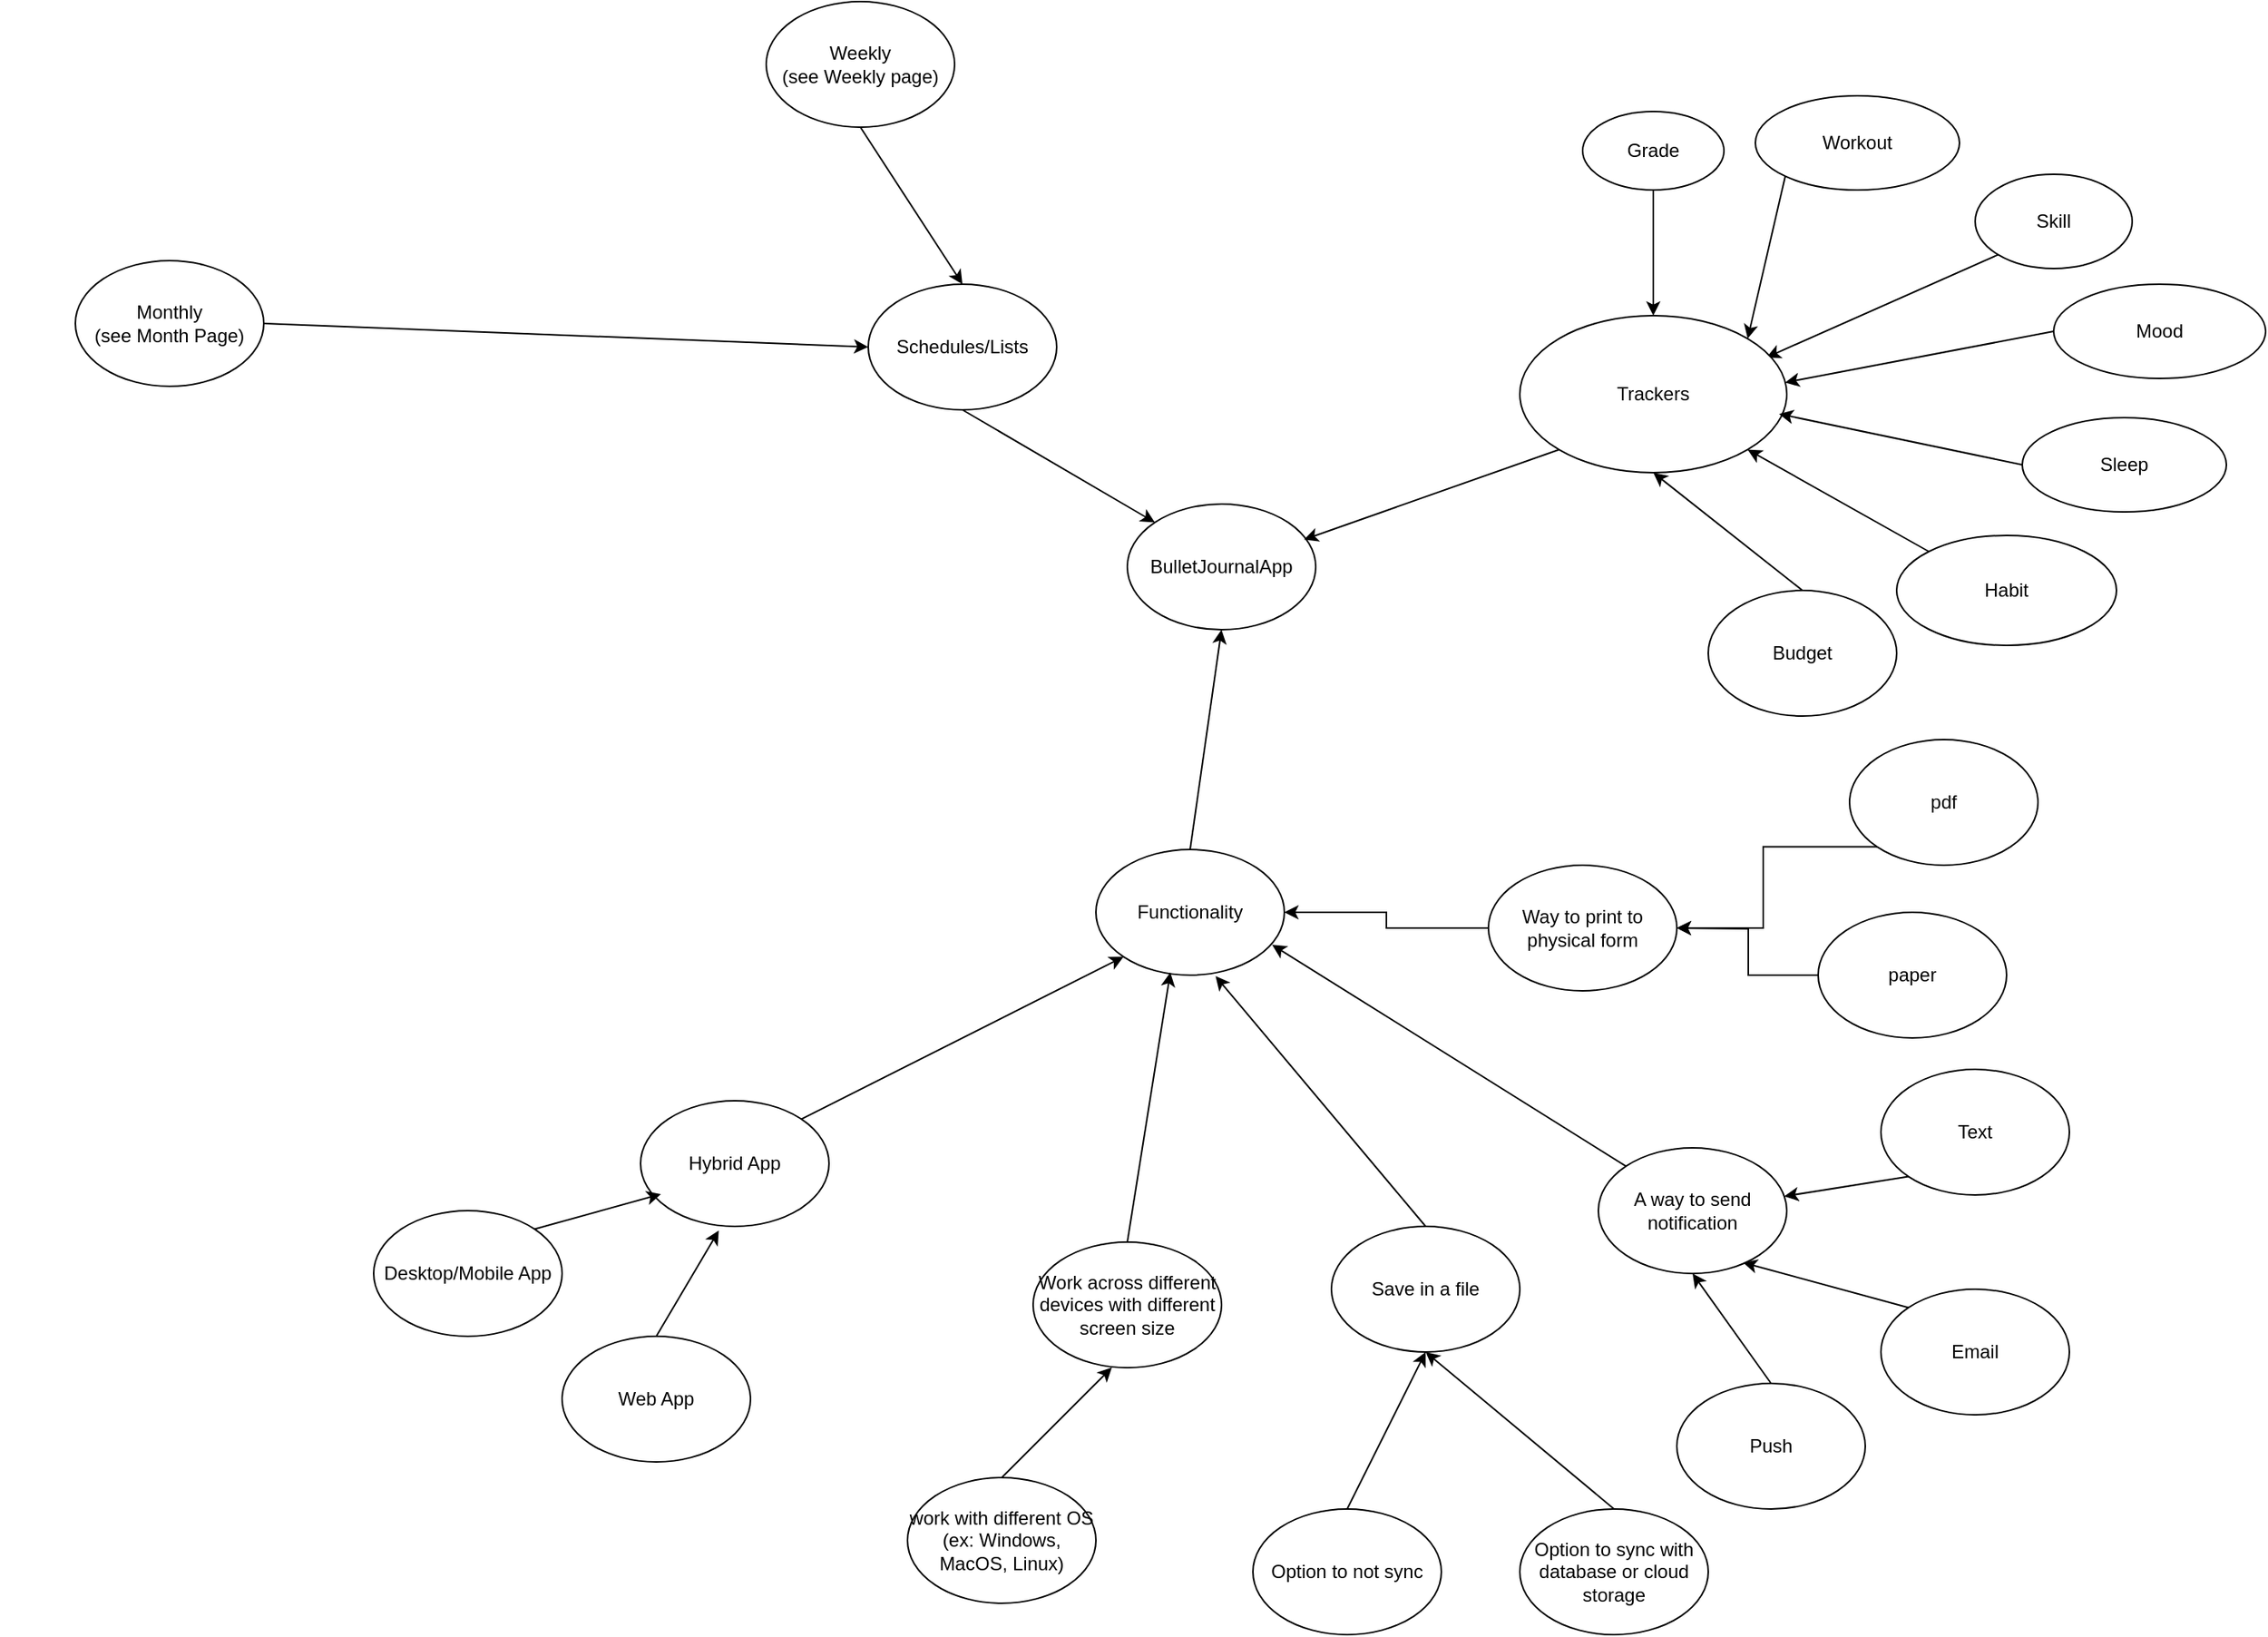 <mxfile version="27.1.4" pages="3">
  <diagram name="Full Ideas" id="82XDhYnbbOEJZiGyT1DC">
    <mxGraphModel dx="4035" dy="2221" grid="1" gridSize="10" guides="1" tooltips="1" connect="1" arrows="1" fold="1" page="1" pageScale="1" pageWidth="850" pageHeight="1100" math="0" shadow="0">
      <root>
        <mxCell id="0" />
        <mxCell id="1" parent="0" />
        <mxCell id="dyRu1KngMcSD-DhJkfAF-1" value="BulletJournalApp" style="ellipse;whiteSpace=wrap;html=1;" parent="1" vertex="1">
          <mxGeometry x="470" y="80" width="120" height="80" as="geometry" />
        </mxCell>
        <mxCell id="dyRu1KngMcSD-DhJkfAF-64" style="rounded=0;orthogonalLoop=1;jettySize=auto;html=1;exitX=0.5;exitY=1;exitDx=0;exitDy=0;entryX=0.5;entryY=0;entryDx=0;entryDy=0;" parent="1" source="dyRu1KngMcSD-DhJkfAF-2" target="dyRu1KngMcSD-DhJkfAF-18" edge="1">
          <mxGeometry relative="1" as="geometry" />
        </mxCell>
        <mxCell id="dyRu1KngMcSD-DhJkfAF-2" value="Grade" style="ellipse;whiteSpace=wrap;html=1;" parent="1" vertex="1">
          <mxGeometry x="760" y="-170" width="90" height="50" as="geometry" />
        </mxCell>
        <mxCell id="dyRu1KngMcSD-DhJkfAF-70" style="rounded=0;orthogonalLoop=1;jettySize=auto;html=1;exitX=0.5;exitY=0;exitDx=0;exitDy=0;entryX=0.5;entryY=1;entryDx=0;entryDy=0;" parent="1" source="dyRu1KngMcSD-DhJkfAF-3" target="dyRu1KngMcSD-DhJkfAF-18" edge="1">
          <mxGeometry relative="1" as="geometry" />
        </mxCell>
        <mxCell id="dyRu1KngMcSD-DhJkfAF-3" value="Budget" style="ellipse;whiteSpace=wrap;html=1;" parent="1" vertex="1">
          <mxGeometry x="840" y="135" width="120" height="80" as="geometry" />
        </mxCell>
        <mxCell id="dyRu1KngMcSD-DhJkfAF-9" value="&lt;div&gt;Monthly&lt;/div&gt;(see Month Page)" style="ellipse;whiteSpace=wrap;html=1;" parent="1" vertex="1">
          <mxGeometry x="-200" y="-75" width="120" height="80" as="geometry" />
        </mxCell>
        <mxCell id="dyRu1KngMcSD-DhJkfAF-10" style="edgeStyle=orthogonalEdgeStyle;rounded=0;orthogonalLoop=1;jettySize=auto;html=1;exitX=0.5;exitY=1;exitDx=0;exitDy=0;" parent="1" edge="1">
          <mxGeometry relative="1" as="geometry">
            <mxPoint x="-240" y="190" as="sourcePoint" />
            <mxPoint x="-240" y="190" as="targetPoint" />
          </mxGeometry>
        </mxCell>
        <mxCell id="dyRu1KngMcSD-DhJkfAF-66" style="rounded=0;orthogonalLoop=1;jettySize=auto;html=1;exitX=0;exitY=1;exitDx=0;exitDy=0;entryX=0.924;entryY=0.266;entryDx=0;entryDy=0;entryPerimeter=0;" parent="1" source="dyRu1KngMcSD-DhJkfAF-11" target="dyRu1KngMcSD-DhJkfAF-18" edge="1">
          <mxGeometry relative="1" as="geometry" />
        </mxCell>
        <mxCell id="dyRu1KngMcSD-DhJkfAF-11" value="Skill" style="ellipse;whiteSpace=wrap;html=1;" parent="1" vertex="1">
          <mxGeometry x="1010" y="-130" width="100" height="60" as="geometry" />
        </mxCell>
        <mxCell id="dyRu1KngMcSD-DhJkfAF-12" value="work with different OS (ex: Windows, MacOS, Linux)" style="ellipse;whiteSpace=wrap;html=1;" parent="1" vertex="1">
          <mxGeometry x="330" y="700" width="120" height="80" as="geometry" />
        </mxCell>
        <mxCell id="dyRu1KngMcSD-DhJkfAF-13" value="Work across different devices with different screen size" style="ellipse;whiteSpace=wrap;html=1;" parent="1" vertex="1">
          <mxGeometry x="410" y="550" width="120" height="80" as="geometry" />
        </mxCell>
        <mxCell id="dyRu1KngMcSD-DhJkfAF-76" style="rounded=0;orthogonalLoop=1;jettySize=auto;html=1;exitX=0.5;exitY=0;exitDx=0;exitDy=0;entryX=0.5;entryY=1;entryDx=0;entryDy=0;" parent="1" source="dyRu1KngMcSD-DhJkfAF-14" target="dyRu1KngMcSD-DhJkfAF-16" edge="1">
          <mxGeometry relative="1" as="geometry" />
        </mxCell>
        <mxCell id="dyRu1KngMcSD-DhJkfAF-14" value="Option to not sync" style="ellipse;whiteSpace=wrap;html=1;" parent="1" vertex="1">
          <mxGeometry x="550" y="720" width="120" height="80" as="geometry" />
        </mxCell>
        <mxCell id="dyRu1KngMcSD-DhJkfAF-77" style="rounded=0;orthogonalLoop=1;jettySize=auto;html=1;exitX=0.5;exitY=0;exitDx=0;exitDy=0;entryX=0.5;entryY=1;entryDx=0;entryDy=0;" parent="1" source="dyRu1KngMcSD-DhJkfAF-15" target="dyRu1KngMcSD-DhJkfAF-16" edge="1">
          <mxGeometry relative="1" as="geometry" />
        </mxCell>
        <mxCell id="dyRu1KngMcSD-DhJkfAF-15" value="Option to sync with database or cloud storage" style="ellipse;whiteSpace=wrap;html=1;" parent="1" vertex="1">
          <mxGeometry x="720" y="720" width="120" height="80" as="geometry" />
        </mxCell>
        <mxCell id="dyRu1KngMcSD-DhJkfAF-16" value="Save in a file" style="ellipse;whiteSpace=wrap;html=1;" parent="1" vertex="1">
          <mxGeometry x="600" y="540" width="120" height="80" as="geometry" />
        </mxCell>
        <mxCell id="dyRu1KngMcSD-DhJkfAF-17" value="A way to send notification" style="ellipse;whiteSpace=wrap;html=1;" parent="1" vertex="1">
          <mxGeometry x="770" y="490" width="120" height="80" as="geometry" />
        </mxCell>
        <mxCell id="dyRu1KngMcSD-DhJkfAF-18" value="Trackers" style="ellipse;whiteSpace=wrap;html=1;" parent="1" vertex="1">
          <mxGeometry x="720" y="-40" width="170" height="100" as="geometry" />
        </mxCell>
        <mxCell id="dyRu1KngMcSD-DhJkfAF-65" style="rounded=0;orthogonalLoop=1;jettySize=auto;html=1;exitX=0;exitY=1;exitDx=0;exitDy=0;entryX=1;entryY=0;entryDx=0;entryDy=0;" parent="1" source="dyRu1KngMcSD-DhJkfAF-20" target="dyRu1KngMcSD-DhJkfAF-18" edge="1">
          <mxGeometry relative="1" as="geometry" />
        </mxCell>
        <mxCell id="dyRu1KngMcSD-DhJkfAF-20" value="Workout" style="ellipse;whiteSpace=wrap;html=1;" parent="1" vertex="1">
          <mxGeometry x="870" y="-180" width="130" height="60" as="geometry" />
        </mxCell>
        <mxCell id="dyRu1KngMcSD-DhJkfAF-69" style="rounded=0;orthogonalLoop=1;jettySize=auto;html=1;exitX=0;exitY=0;exitDx=0;exitDy=0;entryX=1;entryY=1;entryDx=0;entryDy=0;" parent="1" source="dyRu1KngMcSD-DhJkfAF-21" target="dyRu1KngMcSD-DhJkfAF-18" edge="1">
          <mxGeometry relative="1" as="geometry" />
        </mxCell>
        <mxCell id="dyRu1KngMcSD-DhJkfAF-21" value="Habit" style="ellipse;whiteSpace=wrap;html=1;" parent="1" vertex="1">
          <mxGeometry x="960" y="100" width="140" height="70" as="geometry" />
        </mxCell>
        <mxCell id="dyRu1KngMcSD-DhJkfAF-22" value="Sleep" style="ellipse;whiteSpace=wrap;html=1;" parent="1" vertex="1">
          <mxGeometry x="1040" y="25" width="130" height="60" as="geometry" />
        </mxCell>
        <mxCell id="dyRu1KngMcSD-DhJkfAF-23" value="Mood" style="ellipse;whiteSpace=wrap;html=1;" parent="1" vertex="1">
          <mxGeometry x="1060" y="-60" width="135" height="60" as="geometry" />
        </mxCell>
        <mxCell id="dyRu1KngMcSD-DhJkfAF-84" style="rounded=0;orthogonalLoop=1;jettySize=auto;html=1;exitX=1;exitY=0;exitDx=0;exitDy=0;entryX=0;entryY=1;entryDx=0;entryDy=0;" parent="1" source="dyRu1KngMcSD-DhJkfAF-24" target="dyRu1KngMcSD-DhJkfAF-27" edge="1">
          <mxGeometry relative="1" as="geometry" />
        </mxCell>
        <mxCell id="dyRu1KngMcSD-DhJkfAF-24" value="Hybrid App" style="ellipse;whiteSpace=wrap;html=1;" parent="1" vertex="1">
          <mxGeometry x="160" y="460" width="120" height="80" as="geometry" />
        </mxCell>
        <mxCell id="dyRu1KngMcSD-DhJkfAF-25" value="Desktop/Mobile App" style="ellipse;whiteSpace=wrap;html=1;" parent="1" vertex="1">
          <mxGeometry x="-10" y="530" width="120" height="80" as="geometry" />
        </mxCell>
        <mxCell id="dyRu1KngMcSD-DhJkfAF-26" value="Web App" style="ellipse;whiteSpace=wrap;html=1;" parent="1" vertex="1">
          <mxGeometry x="110" y="610" width="120" height="80" as="geometry" />
        </mxCell>
        <mxCell id="dyRu1KngMcSD-DhJkfAF-88" style="rounded=0;orthogonalLoop=1;jettySize=auto;html=1;exitX=0.5;exitY=0;exitDx=0;exitDy=0;entryX=0.5;entryY=1;entryDx=0;entryDy=0;" parent="1" source="dyRu1KngMcSD-DhJkfAF-27" target="dyRu1KngMcSD-DhJkfAF-1" edge="1">
          <mxGeometry relative="1" as="geometry" />
        </mxCell>
        <mxCell id="dyRu1KngMcSD-DhJkfAF-27" value="Functionality" style="ellipse;whiteSpace=wrap;html=1;" parent="1" vertex="1">
          <mxGeometry x="450" y="300" width="120" height="80" as="geometry" />
        </mxCell>
        <mxCell id="dyRu1KngMcSD-DhJkfAF-62" style="rounded=0;orthogonalLoop=1;jettySize=auto;html=1;exitX=0.5;exitY=1;exitDx=0;exitDy=0;entryX=0.5;entryY=0;entryDx=0;entryDy=0;" parent="1" source="dyRu1KngMcSD-DhJkfAF-28" target="dyRu1KngMcSD-DhJkfAF-30" edge="1">
          <mxGeometry relative="1" as="geometry" />
        </mxCell>
        <mxCell id="dyRu1KngMcSD-DhJkfAF-28" value="&lt;div&gt;Weekly&lt;/div&gt;(see Weekly page)" style="ellipse;whiteSpace=wrap;html=1;" parent="1" vertex="1">
          <mxGeometry x="240" y="-240" width="120" height="80" as="geometry" />
        </mxCell>
        <mxCell id="dyRu1KngMcSD-DhJkfAF-63" style="rounded=0;orthogonalLoop=1;jettySize=auto;html=1;exitX=0.5;exitY=1;exitDx=0;exitDy=0;entryX=0;entryY=0;entryDx=0;entryDy=0;" parent="1" source="dyRu1KngMcSD-DhJkfAF-30" target="dyRu1KngMcSD-DhJkfAF-1" edge="1">
          <mxGeometry relative="1" as="geometry" />
        </mxCell>
        <mxCell id="dyRu1KngMcSD-DhJkfAF-30" value="Schedules/Lists" style="ellipse;whiteSpace=wrap;html=1;" parent="1" vertex="1">
          <mxGeometry x="305" y="-60" width="120" height="80" as="geometry" />
        </mxCell>
        <mxCell id="dyRu1KngMcSD-DhJkfAF-58" style="rounded=0;orthogonalLoop=1;jettySize=auto;html=1;exitX=1;exitY=0.5;exitDx=0;exitDy=0;entryX=0;entryY=0.5;entryDx=0;entryDy=0;" parent="1" source="dyRu1KngMcSD-DhJkfAF-9" target="dyRu1KngMcSD-DhJkfAF-30" edge="1">
          <mxGeometry relative="1" as="geometry" />
        </mxCell>
        <mxCell id="dyRu1KngMcSD-DhJkfAF-67" style="rounded=0;orthogonalLoop=1;jettySize=auto;html=1;exitX=0;exitY=0.5;exitDx=0;exitDy=0;entryX=0.994;entryY=0.426;entryDx=0;entryDy=0;entryPerimeter=0;" parent="1" source="dyRu1KngMcSD-DhJkfAF-23" target="dyRu1KngMcSD-DhJkfAF-18" edge="1">
          <mxGeometry relative="1" as="geometry" />
        </mxCell>
        <mxCell id="dyRu1KngMcSD-DhJkfAF-68" style="rounded=0;orthogonalLoop=1;jettySize=auto;html=1;exitX=0;exitY=0.5;exitDx=0;exitDy=0;entryX=0.971;entryY=0.626;entryDx=0;entryDy=0;entryPerimeter=0;" parent="1" source="dyRu1KngMcSD-DhJkfAF-22" target="dyRu1KngMcSD-DhJkfAF-18" edge="1">
          <mxGeometry relative="1" as="geometry" />
        </mxCell>
        <mxCell id="dyRu1KngMcSD-DhJkfAF-72" style="rounded=0;orthogonalLoop=1;jettySize=auto;html=1;exitX=0;exitY=1;exitDx=0;exitDy=0;entryX=0.938;entryY=0.283;entryDx=0;entryDy=0;entryPerimeter=0;" parent="1" source="dyRu1KngMcSD-DhJkfAF-18" target="dyRu1KngMcSD-DhJkfAF-1" edge="1">
          <mxGeometry relative="1" as="geometry" />
        </mxCell>
        <mxCell id="dyRu1KngMcSD-DhJkfAF-73" style="rounded=0;orthogonalLoop=1;jettySize=auto;html=1;exitX=1;exitY=0;exitDx=0;exitDy=0;entryX=0.108;entryY=0.743;entryDx=0;entryDy=0;entryPerimeter=0;" parent="1" source="dyRu1KngMcSD-DhJkfAF-25" target="dyRu1KngMcSD-DhJkfAF-24" edge="1">
          <mxGeometry relative="1" as="geometry" />
        </mxCell>
        <mxCell id="dyRu1KngMcSD-DhJkfAF-74" style="rounded=0;orthogonalLoop=1;jettySize=auto;html=1;exitX=0.5;exitY=0;exitDx=0;exitDy=0;entryX=0.415;entryY=1.033;entryDx=0;entryDy=0;entryPerimeter=0;" parent="1" source="dyRu1KngMcSD-DhJkfAF-26" target="dyRu1KngMcSD-DhJkfAF-24" edge="1">
          <mxGeometry relative="1" as="geometry" />
        </mxCell>
        <mxCell id="dyRu1KngMcSD-DhJkfAF-75" style="rounded=0;orthogonalLoop=1;jettySize=auto;html=1;exitX=0.5;exitY=0;exitDx=0;exitDy=0;entryX=0.418;entryY=0.998;entryDx=0;entryDy=0;entryPerimeter=0;" parent="1" source="dyRu1KngMcSD-DhJkfAF-12" target="dyRu1KngMcSD-DhJkfAF-13" edge="1">
          <mxGeometry relative="1" as="geometry" />
        </mxCell>
        <mxCell id="dyRu1KngMcSD-DhJkfAF-83" style="rounded=0;orthogonalLoop=1;jettySize=auto;html=1;exitX=0;exitY=1;exitDx=0;exitDy=0;" parent="1" source="dyRu1KngMcSD-DhJkfAF-78" target="dyRu1KngMcSD-DhJkfAF-17" edge="1">
          <mxGeometry relative="1" as="geometry" />
        </mxCell>
        <mxCell id="dyRu1KngMcSD-DhJkfAF-78" value="Text" style="ellipse;whiteSpace=wrap;html=1;" parent="1" vertex="1">
          <mxGeometry x="950" y="440" width="120" height="80" as="geometry" />
        </mxCell>
        <mxCell id="dyRu1KngMcSD-DhJkfAF-79" value="Email" style="ellipse;whiteSpace=wrap;html=1;" parent="1" vertex="1">
          <mxGeometry x="950" y="580" width="120" height="80" as="geometry" />
        </mxCell>
        <mxCell id="dyRu1KngMcSD-DhJkfAF-81" style="rounded=0;orthogonalLoop=1;jettySize=auto;html=1;exitX=0.5;exitY=0;exitDx=0;exitDy=0;entryX=0.5;entryY=1;entryDx=0;entryDy=0;" parent="1" source="dyRu1KngMcSD-DhJkfAF-80" target="dyRu1KngMcSD-DhJkfAF-17" edge="1">
          <mxGeometry relative="1" as="geometry" />
        </mxCell>
        <mxCell id="dyRu1KngMcSD-DhJkfAF-80" value="Push" style="ellipse;whiteSpace=wrap;html=1;" parent="1" vertex="1">
          <mxGeometry x="820" y="640" width="120" height="80" as="geometry" />
        </mxCell>
        <mxCell id="dyRu1KngMcSD-DhJkfAF-82" style="rounded=0;orthogonalLoop=1;jettySize=auto;html=1;exitX=0;exitY=0;exitDx=0;exitDy=0;entryX=0.768;entryY=0.913;entryDx=0;entryDy=0;entryPerimeter=0;" parent="1" source="dyRu1KngMcSD-DhJkfAF-79" target="dyRu1KngMcSD-DhJkfAF-17" edge="1">
          <mxGeometry relative="1" as="geometry" />
        </mxCell>
        <mxCell id="dyRu1KngMcSD-DhJkfAF-85" style="rounded=0;orthogonalLoop=1;jettySize=auto;html=1;exitX=0.5;exitY=0;exitDx=0;exitDy=0;entryX=0.395;entryY=0.978;entryDx=0;entryDy=0;entryPerimeter=0;" parent="1" source="dyRu1KngMcSD-DhJkfAF-13" target="dyRu1KngMcSD-DhJkfAF-27" edge="1">
          <mxGeometry relative="1" as="geometry" />
        </mxCell>
        <mxCell id="dyRu1KngMcSD-DhJkfAF-86" style="rounded=0;orthogonalLoop=1;jettySize=auto;html=1;exitX=0.5;exitY=0;exitDx=0;exitDy=0;entryX=0.635;entryY=1.008;entryDx=0;entryDy=0;entryPerimeter=0;" parent="1" source="dyRu1KngMcSD-DhJkfAF-16" target="dyRu1KngMcSD-DhJkfAF-27" edge="1">
          <mxGeometry relative="1" as="geometry" />
        </mxCell>
        <mxCell id="dyRu1KngMcSD-DhJkfAF-87" style="rounded=0;orthogonalLoop=1;jettySize=auto;html=1;exitX=0;exitY=0;exitDx=0;exitDy=0;entryX=0.935;entryY=0.758;entryDx=0;entryDy=0;entryPerimeter=0;" parent="1" source="dyRu1KngMcSD-DhJkfAF-17" target="dyRu1KngMcSD-DhJkfAF-27" edge="1">
          <mxGeometry relative="1" as="geometry" />
        </mxCell>
        <mxCell id="Fb4G70XAuJT_0droqqy5-6" style="edgeStyle=orthogonalEdgeStyle;rounded=0;orthogonalLoop=1;jettySize=auto;html=1;exitX=0;exitY=0.5;exitDx=0;exitDy=0;" edge="1" parent="1" source="Fb4G70XAuJT_0droqqy5-1">
          <mxGeometry relative="1" as="geometry">
            <mxPoint x="820" y="350" as="targetPoint" />
          </mxGeometry>
        </mxCell>
        <mxCell id="Fb4G70XAuJT_0droqqy5-1" value="paper" style="ellipse;whiteSpace=wrap;html=1;" vertex="1" parent="1">
          <mxGeometry x="910" y="340" width="120" height="80" as="geometry" />
        </mxCell>
        <mxCell id="Fb4G70XAuJT_0droqqy5-5" style="edgeStyle=orthogonalEdgeStyle;rounded=0;orthogonalLoop=1;jettySize=auto;html=1;exitX=0;exitY=1;exitDx=0;exitDy=0;" edge="1" parent="1" source="Fb4G70XAuJT_0droqqy5-2" target="Fb4G70XAuJT_0droqqy5-3">
          <mxGeometry relative="1" as="geometry" />
        </mxCell>
        <mxCell id="Fb4G70XAuJT_0droqqy5-2" value="pdf" style="ellipse;whiteSpace=wrap;html=1;" vertex="1" parent="1">
          <mxGeometry x="930" y="230" width="120" height="80" as="geometry" />
        </mxCell>
        <mxCell id="Fb4G70XAuJT_0droqqy5-4" style="edgeStyle=orthogonalEdgeStyle;rounded=0;orthogonalLoop=1;jettySize=auto;html=1;exitX=0;exitY=0.5;exitDx=0;exitDy=0;entryX=1;entryY=0.5;entryDx=0;entryDy=0;" edge="1" parent="1" source="Fb4G70XAuJT_0droqqy5-3" target="dyRu1KngMcSD-DhJkfAF-27">
          <mxGeometry relative="1" as="geometry" />
        </mxCell>
        <mxCell id="Fb4G70XAuJT_0droqqy5-3" value="Way to print to physical form" style="ellipse;whiteSpace=wrap;html=1;" vertex="1" parent="1">
          <mxGeometry x="700" y="310" width="120" height="80" as="geometry" />
        </mxCell>
      </root>
    </mxGraphModel>
  </diagram>
  <diagram id="bHpGHSBi8YZLySC4tOxV" name="Month">
    <mxGraphModel dx="2437" dy="1730" grid="1" gridSize="10" guides="1" tooltips="1" connect="1" arrows="1" fold="1" page="1" pageScale="1" pageWidth="850" pageHeight="1100" math="0" shadow="0">
      <root>
        <mxCell id="0" />
        <mxCell id="1" parent="0" />
        <mxCell id="zn5MyHEq61Jdhc2_yuj5-1" value="Monthly" style="ellipse;whiteSpace=wrap;html=1;" vertex="1" parent="1">
          <mxGeometry x="380" y="190" width="120" height="80" as="geometry" />
        </mxCell>
        <mxCell id="k5EVyeFGAkpIpsBEVzDD-10" style="edgeStyle=none;rounded=0;orthogonalLoop=1;jettySize=auto;html=1;exitX=0.5;exitY=0;exitDx=0;exitDy=0;entryX=0.5;entryY=1;entryDx=0;entryDy=0;" edge="1" parent="1" source="k5EVyeFGAkpIpsBEVzDD-1" target="zn5MyHEq61Jdhc2_yuj5-1">
          <mxGeometry relative="1" as="geometry" />
        </mxCell>
        <mxCell id="k5EVyeFGAkpIpsBEVzDD-1" value="Calendar" style="ellipse;whiteSpace=wrap;html=1;" vertex="1" parent="1">
          <mxGeometry x="425" y="470" width="120" height="90" as="geometry" />
        </mxCell>
        <mxCell id="k5EVyeFGAkpIpsBEVzDD-2" value="To Do List" style="ellipse;whiteSpace=wrap;html=1;" vertex="1" parent="1">
          <mxGeometry x="200" y="470" width="120" height="80" as="geometry" />
        </mxCell>
        <mxCell id="k5EVyeFGAkpIpsBEVzDD-12" style="edgeStyle=none;rounded=0;orthogonalLoop=1;jettySize=auto;html=1;exitX=1;exitY=0;exitDx=0;exitDy=0;entryX=0;entryY=1;entryDx=0;entryDy=0;" edge="1" parent="1" source="k5EVyeFGAkpIpsBEVzDD-3" target="zn5MyHEq61Jdhc2_yuj5-1">
          <mxGeometry relative="1" as="geometry" />
        </mxCell>
        <mxCell id="k5EVyeFGAkpIpsBEVzDD-3" value="Grocery List" style="ellipse;whiteSpace=wrap;html=1;" vertex="1" parent="1">
          <mxGeometry x="10" y="340" width="120" height="80" as="geometry" />
        </mxCell>
        <mxCell id="k5EVyeFGAkpIpsBEVzDD-4" value="Shopping List" style="ellipse;whiteSpace=wrap;html=1;" vertex="1" parent="1">
          <mxGeometry x="-20" y="190" width="120" height="80" as="geometry" />
        </mxCell>
        <mxCell id="k5EVyeFGAkpIpsBEVzDD-5" value="Side Project List" style="ellipse;whiteSpace=wrap;html=1;" vertex="1" parent="1">
          <mxGeometry x="20" y="40" width="120" height="80" as="geometry" />
        </mxCell>
        <mxCell id="k5EVyeFGAkpIpsBEVzDD-15" style="edgeStyle=none;rounded=0;orthogonalLoop=1;jettySize=auto;html=1;exitX=1;exitY=1;exitDx=0;exitDy=0;entryX=0;entryY=0;entryDx=0;entryDy=0;" edge="1" parent="1" source="k5EVyeFGAkpIpsBEVzDD-6" target="zn5MyHEq61Jdhc2_yuj5-1">
          <mxGeometry relative="1" as="geometry" />
        </mxCell>
        <mxCell id="k5EVyeFGAkpIpsBEVzDD-6" value="goals" style="ellipse;whiteSpace=wrap;html=1;" vertex="1" parent="1">
          <mxGeometry x="190" y="-90" width="120" height="90" as="geometry" />
        </mxCell>
        <mxCell id="k5EVyeFGAkpIpsBEVzDD-7" value="&lt;div&gt;Budget&lt;/div&gt;" style="ellipse;whiteSpace=wrap;html=1;" vertex="1" parent="1">
          <mxGeometry x="410" y="-130" width="120" height="90" as="geometry" />
        </mxCell>
        <mxCell id="k5EVyeFGAkpIpsBEVzDD-9" value="Meal Plan" style="ellipse;whiteSpace=wrap;html=1;" vertex="1" parent="1">
          <mxGeometry x="630" y="410" width="120" height="90" as="geometry" />
        </mxCell>
        <mxCell id="k5EVyeFGAkpIpsBEVzDD-11" style="edgeStyle=none;rounded=0;orthogonalLoop=1;jettySize=auto;html=1;exitX=0.5;exitY=0;exitDx=0;exitDy=0;entryX=0.287;entryY=0.946;entryDx=0;entryDy=0;entryPerimeter=0;" edge="1" parent="1" source="k5EVyeFGAkpIpsBEVzDD-2" target="zn5MyHEq61Jdhc2_yuj5-1">
          <mxGeometry relative="1" as="geometry" />
        </mxCell>
        <mxCell id="k5EVyeFGAkpIpsBEVzDD-13" style="edgeStyle=none;rounded=0;orthogonalLoop=1;jettySize=auto;html=1;exitX=1;exitY=0.5;exitDx=0;exitDy=0;entryX=0.013;entryY=0.661;entryDx=0;entryDy=0;entryPerimeter=0;" edge="1" parent="1" source="k5EVyeFGAkpIpsBEVzDD-4" target="zn5MyHEq61Jdhc2_yuj5-1">
          <mxGeometry relative="1" as="geometry" />
        </mxCell>
        <mxCell id="k5EVyeFGAkpIpsBEVzDD-14" style="edgeStyle=none;rounded=0;orthogonalLoop=1;jettySize=auto;html=1;exitX=1;exitY=1;exitDx=0;exitDy=0;entryX=-0.011;entryY=0.375;entryDx=0;entryDy=0;entryPerimeter=0;" edge="1" parent="1" source="k5EVyeFGAkpIpsBEVzDD-5" target="zn5MyHEq61Jdhc2_yuj5-1">
          <mxGeometry relative="1" as="geometry" />
        </mxCell>
        <mxCell id="k5EVyeFGAkpIpsBEVzDD-16" style="edgeStyle=none;rounded=0;orthogonalLoop=1;jettySize=auto;html=1;exitX=0.5;exitY=1;exitDx=0;exitDy=0;entryX=0.394;entryY=0.036;entryDx=0;entryDy=0;entryPerimeter=0;" edge="1" parent="1" source="k5EVyeFGAkpIpsBEVzDD-7" target="zn5MyHEq61Jdhc2_yuj5-1">
          <mxGeometry relative="1" as="geometry" />
        </mxCell>
        <mxCell id="k5EVyeFGAkpIpsBEVzDD-18" style="edgeStyle=none;rounded=0;orthogonalLoop=1;jettySize=auto;html=1;exitX=0;exitY=0;exitDx=0;exitDy=0;entryX=1;entryY=1;entryDx=0;entryDy=0;" edge="1" parent="1" source="k5EVyeFGAkpIpsBEVzDD-9" target="zn5MyHEq61Jdhc2_yuj5-1">
          <mxGeometry relative="1" as="geometry" />
        </mxCell>
      </root>
    </mxGraphModel>
  </diagram>
  <diagram id="lS4gJLhHMNNQzTkX1Giw" name="Weekly">
    <mxGraphModel dx="1111" dy="1541" grid="1" gridSize="10" guides="1" tooltips="1" connect="1" arrows="1" fold="1" page="1" pageScale="1" pageWidth="850" pageHeight="1100" math="0" shadow="0">
      <root>
        <mxCell id="0" />
        <mxCell id="1" parent="0" />
        <mxCell id="4bjl_S4j4Ys_qPLpIN78-1" value="Weekly" style="ellipse;whiteSpace=wrap;html=1;" vertex="1" parent="1">
          <mxGeometry x="350" y="240" width="120" height="80" as="geometry" />
        </mxCell>
        <mxCell id="4bjl_S4j4Ys_qPLpIN78-2" value="goals" style="ellipse;whiteSpace=wrap;html=1;" vertex="1" parent="1">
          <mxGeometry x="90" y="100" width="120" height="90" as="geometry" />
        </mxCell>
        <mxCell id="4bjl_S4j4Ys_qPLpIN78-3" value="Calendar" style="ellipse;whiteSpace=wrap;html=1;" vertex="1" parent="1">
          <mxGeometry x="270" y="-40" width="120" height="90" as="geometry" />
        </mxCell>
        <mxCell id="4bjl_S4j4Ys_qPLpIN78-4" value="To Do" style="ellipse;whiteSpace=wrap;html=1;" vertex="1" parent="1">
          <mxGeometry x="500" y="-30" width="120" height="90" as="geometry" />
        </mxCell>
        <mxCell id="Z-HVwZFV2i-emm2jts16-1" value="Meal Plan" style="ellipse;whiteSpace=wrap;html=1;" vertex="1" parent="1">
          <mxGeometry x="670" y="130" width="120" height="90" as="geometry" />
        </mxCell>
        <mxCell id="Z-HVwZFV2i-emm2jts16-2" style="edgeStyle=none;rounded=0;orthogonalLoop=1;jettySize=auto;html=1;exitX=1;exitY=1;exitDx=0;exitDy=0;entryX=0.092;entryY=0.188;entryDx=0;entryDy=0;entryPerimeter=0;" edge="1" parent="1" source="4bjl_S4j4Ys_qPLpIN78-2" target="4bjl_S4j4Ys_qPLpIN78-1">
          <mxGeometry relative="1" as="geometry" />
        </mxCell>
        <mxCell id="Z-HVwZFV2i-emm2jts16-3" style="edgeStyle=none;rounded=0;orthogonalLoop=1;jettySize=auto;html=1;exitX=0.5;exitY=1;exitDx=0;exitDy=0;entryX=0.317;entryY=0.05;entryDx=0;entryDy=0;entryPerimeter=0;" edge="1" parent="1" source="4bjl_S4j4Ys_qPLpIN78-3" target="4bjl_S4j4Ys_qPLpIN78-1">
          <mxGeometry relative="1" as="geometry" />
        </mxCell>
        <mxCell id="Z-HVwZFV2i-emm2jts16-4" style="edgeStyle=none;rounded=0;orthogonalLoop=1;jettySize=auto;html=1;exitX=0.5;exitY=1;exitDx=0;exitDy=0;entryX=0.683;entryY=0.025;entryDx=0;entryDy=0;entryPerimeter=0;" edge="1" parent="1" source="4bjl_S4j4Ys_qPLpIN78-4" target="4bjl_S4j4Ys_qPLpIN78-1">
          <mxGeometry relative="1" as="geometry" />
        </mxCell>
        <mxCell id="Z-HVwZFV2i-emm2jts16-5" style="edgeStyle=none;rounded=0;orthogonalLoop=1;jettySize=auto;html=1;exitX=0;exitY=1;exitDx=0;exitDy=0;entryX=0.967;entryY=0.363;entryDx=0;entryDy=0;entryPerimeter=0;" edge="1" parent="1" source="Z-HVwZFV2i-emm2jts16-1" target="4bjl_S4j4Ys_qPLpIN78-1">
          <mxGeometry relative="1" as="geometry" />
        </mxCell>
      </root>
    </mxGraphModel>
  </diagram>
</mxfile>
